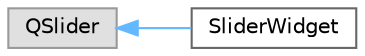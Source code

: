 digraph "类继承关系图"
{
 // LATEX_PDF_SIZE
  bgcolor="transparent";
  edge [fontname=Helvetica,fontsize=10,labelfontname=Helvetica,labelfontsize=10];
  node [fontname=Helvetica,fontsize=10,shape=box,height=0.2,width=0.4];
  rankdir="LR";
  Node0 [id="Node000000",label="QSlider",height=0.2,width=0.4,color="grey60", fillcolor="#E0E0E0", style="filled",tooltip=" "];
  Node0 -> Node1 [id="edge346_Node000000_Node000001",dir="back",color="steelblue1",style="solid",tooltip=" "];
  Node1 [id="Node000001",label="SliderWidget",height=0.2,width=0.4,color="grey40", fillcolor="white", style="filled",URL="$class_slider_widget.html",tooltip="自定义滑块控件类，继承自 QSlider，支持音量调节"];
}
